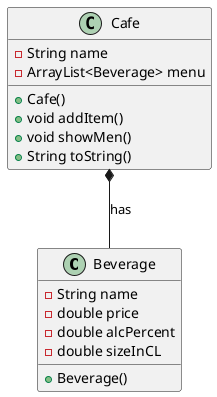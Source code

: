 @startuml

class Beverage{
    -String name
    -double price
    -double alcPercent
    -double sizeInCL
    + Beverage()

}

class Cafe{
    -String name
    -ArrayList<Beverage> menu
    +Cafe()
    +void addItem()
    +void showMen()
    +String toString()
}

Cafe *-- Beverage : has
@enduml